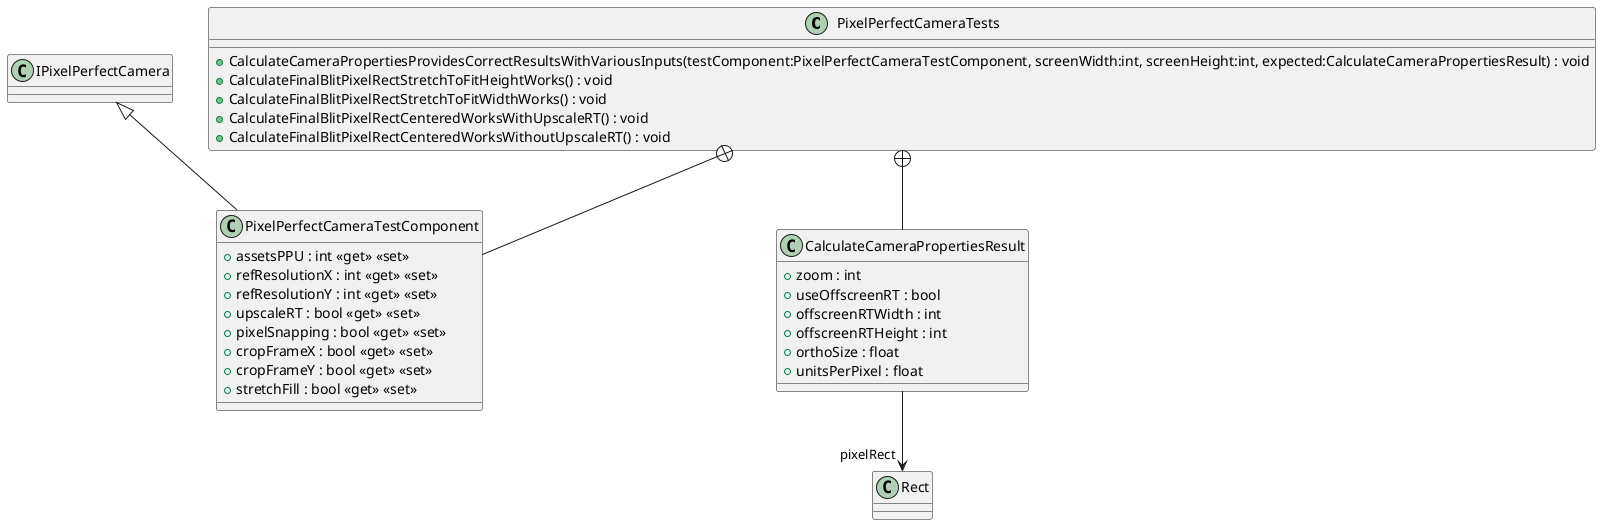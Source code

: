 @startuml
class PixelPerfectCameraTests {
    + CalculateCameraPropertiesProvidesCorrectResultsWithVariousInputs(testComponent:PixelPerfectCameraTestComponent, screenWidth:int, screenHeight:int, expected:CalculateCameraPropertiesResult) : void
    + CalculateFinalBlitPixelRectStretchToFitHeightWorks() : void
    + CalculateFinalBlitPixelRectStretchToFitWidthWorks() : void
    + CalculateFinalBlitPixelRectCenteredWorksWithUpscaleRT() : void
    + CalculateFinalBlitPixelRectCenteredWorksWithoutUpscaleRT() : void
}
class PixelPerfectCameraTestComponent {
    + assetsPPU : int <<get>> <<set>>
    + refResolutionX : int <<get>> <<set>>
    + refResolutionY : int <<get>> <<set>>
    + upscaleRT : bool <<get>> <<set>>
    + pixelSnapping : bool <<get>> <<set>>
    + cropFrameX : bool <<get>> <<set>>
    + cropFrameY : bool <<get>> <<set>>
    + stretchFill : bool <<get>> <<set>>
}
class CalculateCameraPropertiesResult {
    + zoom : int
    + useOffscreenRT : bool
    + offscreenRTWidth : int
    + offscreenRTHeight : int
    + orthoSize : float
    + unitsPerPixel : float
}
PixelPerfectCameraTests +-- PixelPerfectCameraTestComponent
IPixelPerfectCamera <|-- PixelPerfectCameraTestComponent
PixelPerfectCameraTests +-- CalculateCameraPropertiesResult
CalculateCameraPropertiesResult --> "pixelRect" Rect
@enduml
